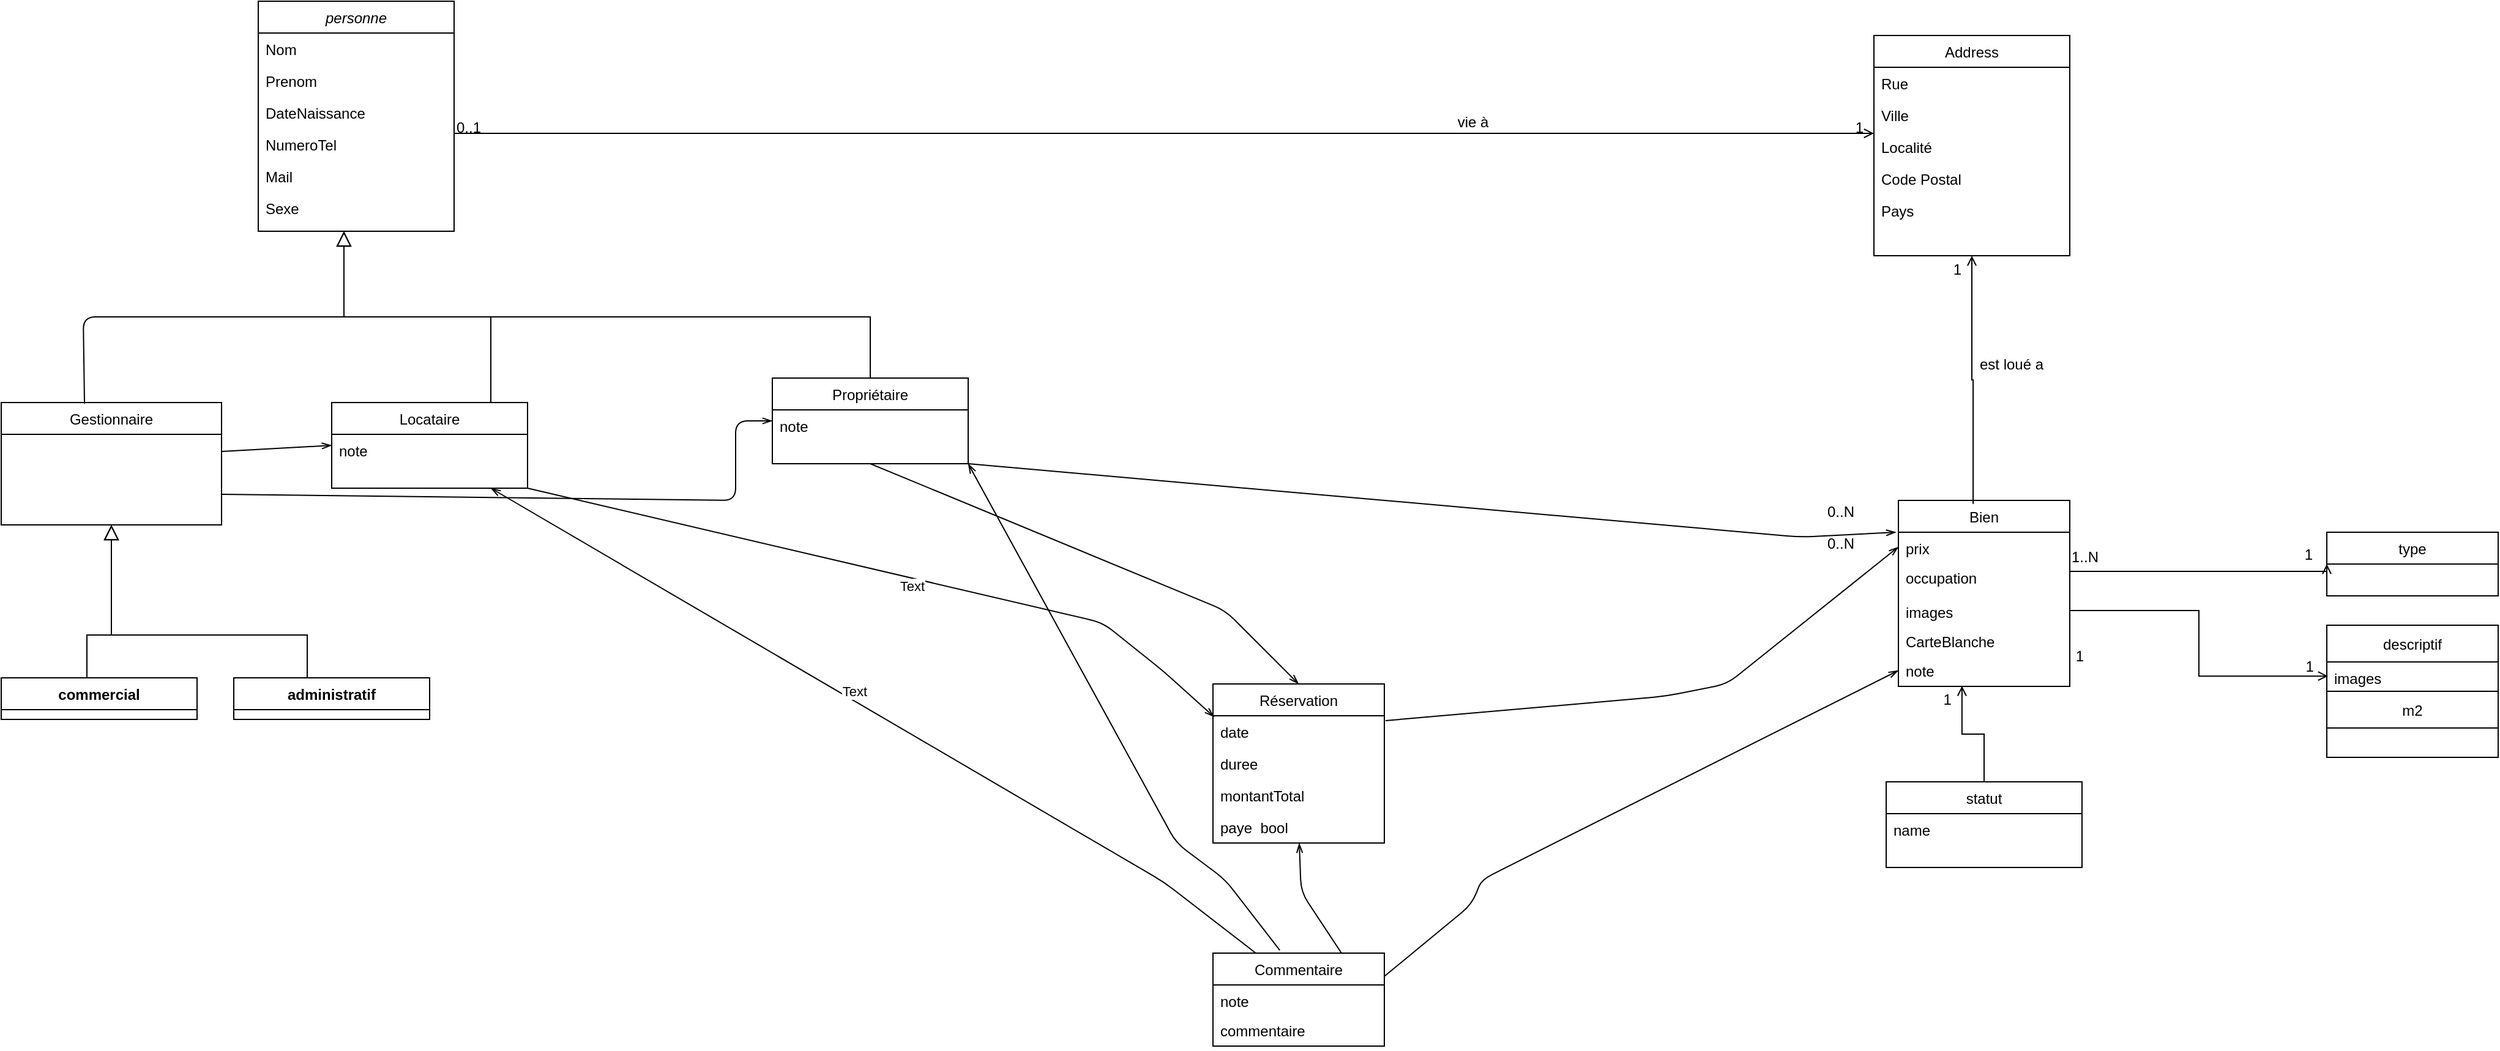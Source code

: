 <mxfile version="13.6.3" type="device"><diagram id="C5RBs43oDa-KdzZeNtuy" name="Page-1"><mxGraphModel dx="1896" dy="1059" grid="1" gridSize="10" guides="1" tooltips="1" connect="1" arrows="1" fold="1" page="1" pageScale="1" pageWidth="3300" pageHeight="4681" math="0" shadow="0"><root><mxCell id="WIyWlLk6GJQsqaUBKTNV-0"/><mxCell id="WIyWlLk6GJQsqaUBKTNV-1" parent="WIyWlLk6GJQsqaUBKTNV-0"/><mxCell id="zkfFHV4jXpPFQw0GAbJ--12" value="" style="endArrow=block;endSize=10;endFill=0;shadow=0;strokeWidth=1;rounded=0;edgeStyle=elbowEdgeStyle;elbow=vertical;" parent="WIyWlLk6GJQsqaUBKTNV-1" source="zkfFHV4jXpPFQw0GAbJ--6" edge="1"><mxGeometry width="160" relative="1" as="geometry"><mxPoint x="200" y="203" as="sourcePoint"/><mxPoint x="290" y="220" as="targetPoint"/><Array as="points"><mxPoint x="410" y="290"/></Array></mxGeometry></mxCell><mxCell id="zkfFHV4jXpPFQw0GAbJ--16" value="" style="endArrow=block;endSize=10;endFill=0;shadow=0;strokeWidth=1;rounded=0;edgeStyle=elbowEdgeStyle;elbow=vertical;" parent="WIyWlLk6GJQsqaUBKTNV-1" source="zkfFHV4jXpPFQw0GAbJ--13" target="zkfFHV4jXpPFQw0GAbJ--0" edge="1"><mxGeometry width="160" relative="1" as="geometry"><mxPoint x="210" y="373" as="sourcePoint"/><mxPoint x="310" y="271" as="targetPoint"/><Array as="points"><mxPoint x="290" y="290"/></Array></mxGeometry></mxCell><mxCell id="zkfFHV4jXpPFQw0GAbJ--26" value="" style="endArrow=open;shadow=0;strokeWidth=1;rounded=0;endFill=1;edgeStyle=elbowEdgeStyle;elbow=vertical;" parent="WIyWlLk6GJQsqaUBKTNV-1" source="zkfFHV4jXpPFQw0GAbJ--0" target="zkfFHV4jXpPFQw0GAbJ--17" edge="1"><mxGeometry x="0.5" y="41" relative="1" as="geometry"><mxPoint x="380" y="192" as="sourcePoint"/><mxPoint x="540" y="192" as="targetPoint"/><mxPoint x="-40" y="32" as="offset"/></mxGeometry></mxCell><mxCell id="zkfFHV4jXpPFQw0GAbJ--27" value="0..1" style="resizable=0;align=left;verticalAlign=bottom;labelBackgroundColor=none;fontSize=12;" parent="zkfFHV4jXpPFQw0GAbJ--26" connectable="0" vertex="1"><mxGeometry x="-1" relative="1" as="geometry"><mxPoint y="4" as="offset"/></mxGeometry></mxCell><mxCell id="zkfFHV4jXpPFQw0GAbJ--28" value="1" style="resizable=0;align=right;verticalAlign=bottom;labelBackgroundColor=none;fontSize=12;" parent="zkfFHV4jXpPFQw0GAbJ--26" connectable="0" vertex="1"><mxGeometry x="1" relative="1" as="geometry"><mxPoint x="-7" y="4" as="offset"/></mxGeometry></mxCell><mxCell id="zkfFHV4jXpPFQw0GAbJ--29" value="vie à" style="text;html=1;resizable=0;points=[];;align=center;verticalAlign=middle;labelBackgroundColor=none;rounded=0;shadow=0;strokeWidth=1;fontSize=12;" parent="zkfFHV4jXpPFQw0GAbJ--26" vertex="1" connectable="0"><mxGeometry x="0.5" y="49" relative="1" as="geometry"><mxPoint x="-38" y="40" as="offset"/></mxGeometry></mxCell><mxCell id="7FOx1uv7UPbAbZR9y2NS-2" value="Gestionnaire" style="swimlane;fontStyle=0;align=center;verticalAlign=top;childLayout=stackLayout;horizontal=1;startSize=26;horizontalStack=0;resizeParent=1;resizeLast=0;collapsible=1;marginBottom=0;rounded=0;shadow=0;strokeWidth=1;" parent="WIyWlLk6GJQsqaUBKTNV-1" vertex="1"><mxGeometry x="10" y="360" width="180" height="100" as="geometry"><mxRectangle x="130" y="380" width="160" height="26" as="alternateBounds"/></mxGeometry></mxCell><mxCell id="7FOx1uv7UPbAbZR9y2NS-3" value="" style="endArrow=none;html=1;exitX=0.378;exitY=0.009;exitDx=0;exitDy=0;exitPerimeter=0;" parent="WIyWlLk6GJQsqaUBKTNV-1" source="7FOx1uv7UPbAbZR9y2NS-2" edge="1"><mxGeometry width="50" height="50" relative="1" as="geometry"><mxPoint x="77" y="353" as="sourcePoint"/><mxPoint x="290" y="290" as="targetPoint"/><Array as="points"><mxPoint x="77" y="290"/></Array></mxGeometry></mxCell><mxCell id="7FOx1uv7UPbAbZR9y2NS-11" value="" style="endArrow=open;shadow=0;strokeWidth=1;rounded=0;endFill=1;edgeStyle=elbowEdgeStyle;elbow=vertical;entryX=0.5;entryY=1;entryDx=0;entryDy=0;exitX=0.436;exitY=0.019;exitDx=0;exitDy=0;exitPerimeter=0;" parent="WIyWlLk6GJQsqaUBKTNV-1" source="7FOx1uv7UPbAbZR9y2NS-6" target="zkfFHV4jXpPFQw0GAbJ--17" edge="1"><mxGeometry x="0.5" y="41" relative="1" as="geometry"><mxPoint x="680" y="530" as="sourcePoint"/><mxPoint x="668.96" y="289.012" as="targetPoint"/><mxPoint x="-40" y="32" as="offset"/><Array as="points"/></mxGeometry></mxCell><mxCell id="7FOx1uv7UPbAbZR9y2NS-13" value="1" style="resizable=0;align=right;verticalAlign=bottom;labelBackgroundColor=none;fontSize=12;" parent="7FOx1uv7UPbAbZR9y2NS-11" connectable="0" vertex="1"><mxGeometry x="1" relative="1" as="geometry"><mxPoint x="-7" y="19.96" as="offset"/></mxGeometry></mxCell><mxCell id="7FOx1uv7UPbAbZR9y2NS-15" value="est loué a" style="text;html=1;resizable=0;points=[];;align=center;verticalAlign=middle;labelBackgroundColor=none;rounded=0;shadow=0;strokeWidth=1;fontSize=12;" parent="WIyWlLk6GJQsqaUBKTNV-1" vertex="1" connectable="0"><mxGeometry x="1660" y="330" as="geometry"><mxPoint x="-8" y="-1" as="offset"/></mxGeometry></mxCell><mxCell id="zkfFHV4jXpPFQw0GAbJ--0" value="personne" style="swimlane;fontStyle=2;align=center;verticalAlign=top;childLayout=stackLayout;horizontal=1;startSize=26;horizontalStack=0;resizeParent=1;resizeLast=0;collapsible=1;marginBottom=0;rounded=0;shadow=0;strokeWidth=1;" parent="WIyWlLk6GJQsqaUBKTNV-1" vertex="1"><mxGeometry x="220" y="32" width="160" height="188" as="geometry"><mxRectangle x="230" y="140" width="160" height="26" as="alternateBounds"/></mxGeometry></mxCell><mxCell id="zkfFHV4jXpPFQw0GAbJ--1" value="Nom" style="text;align=left;verticalAlign=top;spacingLeft=4;spacingRight=4;overflow=hidden;rotatable=0;points=[[0,0.5],[1,0.5]];portConstraint=eastwest;" parent="zkfFHV4jXpPFQw0GAbJ--0" vertex="1"><mxGeometry y="26" width="160" height="26" as="geometry"/></mxCell><mxCell id="7FOx1uv7UPbAbZR9y2NS-31" value="Prenom" style="text;align=left;verticalAlign=top;spacingLeft=4;spacingRight=4;overflow=hidden;rotatable=0;points=[[0,0.5],[1,0.5]];portConstraint=eastwest;" parent="zkfFHV4jXpPFQw0GAbJ--0" vertex="1"><mxGeometry y="52" width="160" height="26" as="geometry"/></mxCell><mxCell id="7FOx1uv7UPbAbZR9y2NS-32" value="DateNaissance" style="text;align=left;verticalAlign=top;spacingLeft=4;spacingRight=4;overflow=hidden;rotatable=0;points=[[0,0.5],[1,0.5]];portConstraint=eastwest;" parent="zkfFHV4jXpPFQw0GAbJ--0" vertex="1"><mxGeometry y="78" width="160" height="26" as="geometry"/></mxCell><mxCell id="zkfFHV4jXpPFQw0GAbJ--2" value="NumeroTel" style="text;align=left;verticalAlign=top;spacingLeft=4;spacingRight=4;overflow=hidden;rotatable=0;points=[[0,0.5],[1,0.5]];portConstraint=eastwest;rounded=0;shadow=0;html=0;" parent="zkfFHV4jXpPFQw0GAbJ--0" vertex="1"><mxGeometry y="104" width="160" height="26" as="geometry"/></mxCell><mxCell id="zkfFHV4jXpPFQw0GAbJ--3" value="Mail" style="text;align=left;verticalAlign=top;spacingLeft=4;spacingRight=4;overflow=hidden;rotatable=0;points=[[0,0.5],[1,0.5]];portConstraint=eastwest;rounded=0;shadow=0;html=0;" parent="zkfFHV4jXpPFQw0GAbJ--0" vertex="1"><mxGeometry y="130" width="160" height="26" as="geometry"/></mxCell><mxCell id="7FOx1uv7UPbAbZR9y2NS-30" value="Sexe" style="text;align=left;verticalAlign=top;spacingLeft=4;spacingRight=4;overflow=hidden;rotatable=0;points=[[0,0.5],[1,0.5]];portConstraint=eastwest;rounded=0;shadow=0;html=0;" parent="zkfFHV4jXpPFQw0GAbJ--0" vertex="1"><mxGeometry y="156" width="160" height="26" as="geometry"/></mxCell><mxCell id="7FOx1uv7UPbAbZR9y2NS-51" value="" style="endArrow=block;endSize=10;endFill=0;shadow=0;strokeWidth=1;rounded=0;edgeStyle=elbowEdgeStyle;elbow=vertical;exitX=0.375;exitY=0.058;exitDx=0;exitDy=0;exitPerimeter=0;entryX=0.5;entryY=1;entryDx=0;entryDy=0;" parent="WIyWlLk6GJQsqaUBKTNV-1" source="7FOx1uv7UPbAbZR9y2NS-47" edge="1" target="7FOx1uv7UPbAbZR9y2NS-2"><mxGeometry width="160" relative="1" as="geometry"><mxPoint x="270" y="570" as="sourcePoint"/><mxPoint x="80" y="480" as="targetPoint"/><Array as="points"><mxPoint x="140" y="550"/><mxPoint x="130" y="570"/><mxPoint x="80" y="490"/><mxPoint x="80" y="540"/><mxPoint x="90" y="540"/><mxPoint x="170" y="540"/></Array></mxGeometry></mxCell><mxCell id="7FOx1uv7UPbAbZR9y2NS-52" value="" style="endArrow=block;endSize=10;endFill=0;shadow=0;strokeWidth=1;rounded=0;edgeStyle=elbowEdgeStyle;elbow=vertical;entryX=0.5;entryY=1;entryDx=0;entryDy=0;" parent="WIyWlLk6GJQsqaUBKTNV-1" edge="1" target="7FOx1uv7UPbAbZR9y2NS-2"><mxGeometry width="160" relative="1" as="geometry"><mxPoint x="80" y="600" as="sourcePoint"/><mxPoint x="80" y="450" as="targetPoint"/><Array as="points"><mxPoint x="100" y="550"/><mxPoint x="100" y="480"/><mxPoint x="110" y="490"/><mxPoint x="110" y="500"/><mxPoint x="110" y="530"/><mxPoint x="180" y="570"/></Array></mxGeometry></mxCell><mxCell id="7FOx1uv7UPbAbZR9y2NS-43" value="commercial" style="swimlane;fontStyle=1;align=center;verticalAlign=top;childLayout=stackLayout;horizontal=1;startSize=26;horizontalStack=0;resizeParent=1;resizeParentMax=0;resizeLast=0;collapsible=1;marginBottom=0;" parent="WIyWlLk6GJQsqaUBKTNV-1" vertex="1"><mxGeometry x="10" y="585" width="160" height="34" as="geometry"/></mxCell><mxCell id="7FOx1uv7UPbAbZR9y2NS-47" value="administratif" style="swimlane;fontStyle=1;align=center;verticalAlign=top;childLayout=stackLayout;horizontal=1;startSize=26;horizontalStack=0;resizeParent=1;resizeParentMax=0;resizeLast=0;collapsible=1;marginBottom=0;" parent="WIyWlLk6GJQsqaUBKTNV-1" vertex="1"><mxGeometry x="200" y="585" width="160" height="34" as="geometry"/></mxCell><mxCell id="7FOx1uv7UPbAbZR9y2NS-65" value="" style="endArrow=openThin;html=1;endFill=0;entryX=0;entryY=0.5;entryDx=0;entryDy=0;" parent="WIyWlLk6GJQsqaUBKTNV-1" edge="1" target="zkfFHV4jXpPFQw0GAbJ--6"><mxGeometry width="50" height="50" relative="1" as="geometry"><mxPoint x="190" y="400" as="sourcePoint"/><mxPoint x="280" y="400" as="targetPoint"/></mxGeometry></mxCell><mxCell id="7FOx1uv7UPbAbZR9y2NS-66" value="" style="endArrow=openThin;html=1;exitX=1;exitY=0.75;exitDx=0;exitDy=0;endFill=0;entryX=0;entryY=0.5;entryDx=0;entryDy=0;" parent="WIyWlLk6GJQsqaUBKTNV-1" source="7FOx1uv7UPbAbZR9y2NS-2" edge="1" target="zkfFHV4jXpPFQw0GAbJ--13"><mxGeometry width="50" height="50" relative="1" as="geometry"><mxPoint x="390" y="510" as="sourcePoint"/><mxPoint x="780" y="400" as="targetPoint"/><Array as="points"><mxPoint x="610" y="440"/><mxPoint x="610" y="375"/></Array></mxGeometry></mxCell><mxCell id="zkfFHV4jXpPFQw0GAbJ--17" value="Address" style="swimlane;fontStyle=0;align=center;verticalAlign=top;childLayout=stackLayout;horizontal=1;startSize=26;horizontalStack=0;resizeParent=1;resizeLast=0;collapsible=1;marginBottom=0;rounded=0;shadow=0;strokeWidth=1;" parent="WIyWlLk6GJQsqaUBKTNV-1" vertex="1"><mxGeometry x="1540" y="60" width="160" height="180" as="geometry"><mxRectangle x="550" y="140" width="160" height="26" as="alternateBounds"/></mxGeometry></mxCell><mxCell id="zkfFHV4jXpPFQw0GAbJ--18" value="Rue" style="text;align=left;verticalAlign=top;spacingLeft=4;spacingRight=4;overflow=hidden;rotatable=0;points=[[0,0.5],[1,0.5]];portConstraint=eastwest;" parent="zkfFHV4jXpPFQw0GAbJ--17" vertex="1"><mxGeometry y="26" width="160" height="26" as="geometry"/></mxCell><mxCell id="zkfFHV4jXpPFQw0GAbJ--19" value="Ville" style="text;align=left;verticalAlign=top;spacingLeft=4;spacingRight=4;overflow=hidden;rotatable=0;points=[[0,0.5],[1,0.5]];portConstraint=eastwest;rounded=0;shadow=0;html=0;" parent="zkfFHV4jXpPFQw0GAbJ--17" vertex="1"><mxGeometry y="52" width="160" height="26" as="geometry"/></mxCell><mxCell id="zkfFHV4jXpPFQw0GAbJ--20" value="Localité" style="text;align=left;verticalAlign=top;spacingLeft=4;spacingRight=4;overflow=hidden;rotatable=0;points=[[0,0.5],[1,0.5]];portConstraint=eastwest;rounded=0;shadow=0;html=0;" parent="zkfFHV4jXpPFQw0GAbJ--17" vertex="1"><mxGeometry y="78" width="160" height="26" as="geometry"/></mxCell><mxCell id="zkfFHV4jXpPFQw0GAbJ--21" value="Code Postal" style="text;align=left;verticalAlign=top;spacingLeft=4;spacingRight=4;overflow=hidden;rotatable=0;points=[[0,0.5],[1,0.5]];portConstraint=eastwest;rounded=0;shadow=0;html=0;" parent="zkfFHV4jXpPFQw0GAbJ--17" vertex="1"><mxGeometry y="104" width="160" height="26" as="geometry"/></mxCell><mxCell id="zkfFHV4jXpPFQw0GAbJ--22" value="Pays" style="text;align=left;verticalAlign=top;spacingLeft=4;spacingRight=4;overflow=hidden;rotatable=0;points=[[0,0.5],[1,0.5]];portConstraint=eastwest;rounded=0;shadow=0;html=0;" parent="zkfFHV4jXpPFQw0GAbJ--17" vertex="1"><mxGeometry y="130" width="160" height="26" as="geometry"/></mxCell><mxCell id="DcL0qlJgZFIo9JN-k8_--50" value="" style="endArrow=openThin;html=1;exitX=1;exitY=1;exitDx=0;exitDy=0;endFill=0;entryX=-0.014;entryY=0;entryDx=0;entryDy=0;entryPerimeter=0;" edge="1" parent="WIyWlLk6GJQsqaUBKTNV-1" source="zkfFHV4jXpPFQw0GAbJ--13"><mxGeometry width="50" height="50" relative="1" as="geometry"><mxPoint x="940" y="508.5" as="sourcePoint"/><mxPoint x="1558.04" y="466" as="targetPoint"/><Array as="points"><mxPoint x="1480" y="470"/></Array></mxGeometry></mxCell><mxCell id="DcL0qlJgZFIo9JN-k8_--51" value="" style="endArrow=openThin;html=1;exitX=1;exitY=1;exitDx=0;exitDy=0;endFill=0;entryX=0.007;entryY=0.038;entryDx=0;entryDy=0;entryPerimeter=0;" edge="1" parent="WIyWlLk6GJQsqaUBKTNV-1" source="zkfFHV4jXpPFQw0GAbJ--6" target="DcL0qlJgZFIo9JN-k8_--53"><mxGeometry width="50" height="50" relative="1" as="geometry"><mxPoint x="640" y="618.5" as="sourcePoint"/><mxPoint x="1230" y="570" as="targetPoint"/><Array as="points"><mxPoint x="910" y="540"/><mxPoint x="960" y="580"/></Array></mxGeometry></mxCell><mxCell id="DcL0qlJgZFIo9JN-k8_--86" value="Text" style="edgeLabel;html=1;align=center;verticalAlign=middle;resizable=0;points=[];" vertex="1" connectable="0" parent="DcL0qlJgZFIo9JN-k8_--51"><mxGeometry x="0.073" y="-6" relative="1" as="geometry"><mxPoint x="1" as="offset"/></mxGeometry></mxCell><mxCell id="DcL0qlJgZFIo9JN-k8_--56" value="" style="endArrow=openThin;html=1;exitX=1.007;exitY=0.154;exitDx=0;exitDy=0;endFill=0;entryX=0;entryY=0.5;entryDx=0;entryDy=0;exitPerimeter=0;" edge="1" parent="WIyWlLk6GJQsqaUBKTNV-1" source="DcL0qlJgZFIo9JN-k8_--53" target="DcL0qlJgZFIo9JN-k8_--1"><mxGeometry width="50" height="50" relative="1" as="geometry"><mxPoint x="1200" y="518.5" as="sourcePoint"/><mxPoint x="1630.98" y="685.488" as="targetPoint"/><Array as="points"><mxPoint x="1370" y="600"/><mxPoint x="1420" y="590"/></Array></mxGeometry></mxCell><mxCell id="DcL0qlJgZFIo9JN-k8_--58" value="" style="endArrow=openThin;html=1;exitX=0.5;exitY=1;exitDx=0;exitDy=0;endFill=0;entryX=0.5;entryY=0;entryDx=0;entryDy=0;" edge="1" parent="WIyWlLk6GJQsqaUBKTNV-1" source="zkfFHV4jXpPFQw0GAbJ--13" target="DcL0qlJgZFIo9JN-k8_--52"><mxGeometry width="50" height="50" relative="1" as="geometry"><mxPoint x="610" y="440" as="sourcePoint"/><mxPoint x="1040.98" y="606.988" as="targetPoint"/><Array as="points"><mxPoint x="1010" y="530"/></Array></mxGeometry></mxCell><mxCell id="zkfFHV4jXpPFQw0GAbJ--6" value="Locataire" style="swimlane;fontStyle=0;align=center;verticalAlign=top;childLayout=stackLayout;horizontal=1;startSize=26;horizontalStack=0;resizeParent=1;resizeLast=0;collapsible=1;marginBottom=0;rounded=0;shadow=0;strokeWidth=1;" parent="WIyWlLk6GJQsqaUBKTNV-1" vertex="1"><mxGeometry x="280" y="360" width="160" height="70" as="geometry"><mxRectangle x="130" y="380" width="160" height="26" as="alternateBounds"/></mxGeometry></mxCell><mxCell id="DcL0qlJgZFIo9JN-k8_--74" value="note" style="text;strokeColor=none;fillColor=none;align=left;verticalAlign=top;spacingLeft=4;spacingRight=4;overflow=hidden;rotatable=0;points=[[0,0.5],[1,0.5]];portConstraint=eastwest;" vertex="1" parent="zkfFHV4jXpPFQw0GAbJ--6"><mxGeometry y="26" width="160" height="26" as="geometry"/></mxCell><mxCell id="zkfFHV4jXpPFQw0GAbJ--13" value="Propriétaire" style="swimlane;fontStyle=0;align=center;verticalAlign=top;childLayout=stackLayout;horizontal=1;startSize=26;horizontalStack=0;resizeParent=1;resizeLast=0;collapsible=1;marginBottom=0;rounded=0;shadow=0;strokeWidth=1;" parent="WIyWlLk6GJQsqaUBKTNV-1" vertex="1"><mxGeometry x="640" y="340" width="160" height="70" as="geometry"><mxRectangle x="340" y="380" width="170" height="26" as="alternateBounds"/></mxGeometry></mxCell><mxCell id="DcL0qlJgZFIo9JN-k8_--75" value="note" style="text;strokeColor=none;fillColor=none;align=left;verticalAlign=top;spacingLeft=4;spacingRight=4;overflow=hidden;rotatable=0;points=[[0,0.5],[1,0.5]];portConstraint=eastwest;" vertex="1" parent="zkfFHV4jXpPFQw0GAbJ--13"><mxGeometry y="26" width="160" height="26" as="geometry"/></mxCell><mxCell id="7FOx1uv7UPbAbZR9y2NS-6" value="Bien" style="swimlane;fontStyle=0;childLayout=stackLayout;horizontal=1;startSize=26;fillColor=none;horizontalStack=0;resizeParent=1;resizeParentMax=0;resizeLast=0;collapsible=1;marginBottom=0;" parent="WIyWlLk6GJQsqaUBKTNV-1" vertex="1"><mxGeometry x="1560" y="440" width="140" height="152" as="geometry"/></mxCell><mxCell id="DcL0qlJgZFIo9JN-k8_--1" value="prix" style="text;align=left;verticalAlign=top;spacingLeft=4;spacingRight=4;overflow=hidden;rotatable=0;points=[[0,0.5],[1,0.5]];portConstraint=eastwest;" vertex="1" parent="7FOx1uv7UPbAbZR9y2NS-6"><mxGeometry y="26" width="140" height="24" as="geometry"/></mxCell><mxCell id="DcL0qlJgZFIo9JN-k8_--3" value="occupation" style="text;align=left;verticalAlign=top;spacingLeft=4;spacingRight=4;overflow=hidden;rotatable=0;points=[[0,0.5],[1,0.5]];portConstraint=eastwest;" vertex="1" parent="7FOx1uv7UPbAbZR9y2NS-6"><mxGeometry y="50" width="140" height="28" as="geometry"/></mxCell><mxCell id="DcL0qlJgZFIo9JN-k8_--65" value="images" style="text;align=left;verticalAlign=top;spacingLeft=4;spacingRight=4;overflow=hidden;rotatable=0;points=[[0,0.5],[1,0.5]];portConstraint=eastwest;" vertex="1" parent="7FOx1uv7UPbAbZR9y2NS-6"><mxGeometry y="78" width="140" height="24" as="geometry"/></mxCell><mxCell id="DcL0qlJgZFIo9JN-k8_--91" value="CarteBlanche" style="text;align=left;verticalAlign=top;spacingLeft=4;spacingRight=4;overflow=hidden;rotatable=0;points=[[0,0.5],[1,0.5]];portConstraint=eastwest;" vertex="1" parent="7FOx1uv7UPbAbZR9y2NS-6"><mxGeometry y="102" width="140" height="24" as="geometry"/></mxCell><mxCell id="DcL0qlJgZFIo9JN-k8_--76" value="note" style="text;strokeColor=none;fillColor=none;align=left;verticalAlign=top;spacingLeft=4;spacingRight=4;overflow=hidden;rotatable=0;points=[[0,0.5],[1,0.5]];portConstraint=eastwest;" vertex="1" parent="7FOx1uv7UPbAbZR9y2NS-6"><mxGeometry y="126" width="140" height="26" as="geometry"/></mxCell><mxCell id="DcL0qlJgZFIo9JN-k8_--52" value="Réservation" style="swimlane;fontStyle=0;childLayout=stackLayout;horizontal=1;startSize=26;fillColor=none;horizontalStack=0;resizeParent=1;resizeParentMax=0;resizeLast=0;collapsible=1;marginBottom=0;" vertex="1" parent="WIyWlLk6GJQsqaUBKTNV-1"><mxGeometry x="1000" y="590" width="140" height="130" as="geometry"/></mxCell><mxCell id="DcL0qlJgZFIo9JN-k8_--53" value="date" style="text;strokeColor=none;fillColor=none;align=left;verticalAlign=top;spacingLeft=4;spacingRight=4;overflow=hidden;rotatable=0;points=[[0,0.5],[1,0.5]];portConstraint=eastwest;" vertex="1" parent="DcL0qlJgZFIo9JN-k8_--52"><mxGeometry y="26" width="140" height="26" as="geometry"/></mxCell><mxCell id="DcL0qlJgZFIo9JN-k8_--60" value="duree" style="text;strokeColor=none;fillColor=none;align=left;verticalAlign=top;spacingLeft=4;spacingRight=4;overflow=hidden;rotatable=0;points=[[0,0.5],[1,0.5]];portConstraint=eastwest;" vertex="1" parent="DcL0qlJgZFIo9JN-k8_--52"><mxGeometry y="52" width="140" height="26" as="geometry"/></mxCell><mxCell id="DcL0qlJgZFIo9JN-k8_--89" value="montantTotal" style="text;strokeColor=none;fillColor=none;align=left;verticalAlign=top;spacingLeft=4;spacingRight=4;overflow=hidden;rotatable=0;points=[[0,0.5],[1,0.5]];portConstraint=eastwest;" vertex="1" parent="DcL0qlJgZFIo9JN-k8_--52"><mxGeometry y="78" width="140" height="26" as="geometry"/></mxCell><mxCell id="DcL0qlJgZFIo9JN-k8_--90" value="paye  bool" style="text;strokeColor=none;fillColor=none;align=left;verticalAlign=top;spacingLeft=4;spacingRight=4;overflow=hidden;rotatable=0;points=[[0,0.5],[1,0.5]];portConstraint=eastwest;" vertex="1" parent="DcL0qlJgZFIo9JN-k8_--52"><mxGeometry y="104" width="140" height="26" as="geometry"/></mxCell><mxCell id="DcL0qlJgZFIo9JN-k8_--61" value="" style="endArrow=open;shadow=0;strokeWidth=1;rounded=0;endFill=1;edgeStyle=elbowEdgeStyle;elbow=vertical;exitX=1;exitY=0.5;exitDx=0;exitDy=0;entryX=0;entryY=0.5;entryDx=0;entryDy=0;" edge="1" parent="WIyWlLk6GJQsqaUBKTNV-1" source="DcL0qlJgZFIo9JN-k8_--3" target="DcL0qlJgZFIo9JN-k8_--46"><mxGeometry x="0.5" y="41" relative="1" as="geometry"><mxPoint x="1831.04" y="422.47" as="sourcePoint"/><mxPoint x="1850" y="490" as="targetPoint"/><mxPoint x="-40" y="32" as="offset"/><Array as="points"/></mxGeometry></mxCell><mxCell id="DcL0qlJgZFIo9JN-k8_--62" value="0..N" style="resizable=0;align=left;verticalAlign=bottom;labelBackgroundColor=none;fontSize=12;" connectable="0" vertex="1" parent="DcL0qlJgZFIo9JN-k8_--61"><mxGeometry x="-1" relative="1" as="geometry"><mxPoint x="-200" y="-46" as="offset"/></mxGeometry></mxCell><mxCell id="DcL0qlJgZFIo9JN-k8_--63" value="1" style="resizable=0;align=right;verticalAlign=bottom;labelBackgroundColor=none;fontSize=12;" connectable="0" vertex="1" parent="DcL0qlJgZFIo9JN-k8_--61"><mxGeometry x="1" relative="1" as="geometry"><mxPoint x="-10" y="1" as="offset"/></mxGeometry></mxCell><mxCell id="DcL0qlJgZFIo9JN-k8_--64" value="1..N" style="resizable=0;align=right;verticalAlign=bottom;labelBackgroundColor=none;fontSize=12;" connectable="0" vertex="1" parent="WIyWlLk6GJQsqaUBKTNV-1"><mxGeometry x="1820" y="505" as="geometry"><mxPoint x="-95" y="-10" as="offset"/></mxGeometry></mxCell><mxCell id="DcL0qlJgZFIo9JN-k8_--67" value="" style="endArrow=open;shadow=0;strokeWidth=1;rounded=0;endFill=1;edgeStyle=elbowEdgeStyle;elbow=vertical;exitX=1;exitY=0.5;exitDx=0;exitDy=0;entryX=0.007;entryY=0.385;entryDx=0;entryDy=0;entryPerimeter=0;" edge="1" parent="WIyWlLk6GJQsqaUBKTNV-1" source="DcL0qlJgZFIo9JN-k8_--65" target="DcL0qlJgZFIo9JN-k8_--66"><mxGeometry x="0.5" y="41" relative="1" as="geometry"><mxPoint x="1700" y="580" as="sourcePoint"/><mxPoint x="1890" y="570" as="targetPoint"/><mxPoint x="-40" y="32" as="offset"/><Array as="points"/></mxGeometry></mxCell><mxCell id="DcL0qlJgZFIo9JN-k8_--68" value="0..N" style="resizable=0;align=left;verticalAlign=bottom;labelBackgroundColor=none;fontSize=12;" connectable="0" vertex="1" parent="DcL0qlJgZFIo9JN-k8_--67"><mxGeometry x="-1" relative="1" as="geometry"><mxPoint x="-200" y="-46" as="offset"/></mxGeometry></mxCell><mxCell id="DcL0qlJgZFIo9JN-k8_--69" value="1" style="resizable=0;align=right;verticalAlign=bottom;labelBackgroundColor=none;fontSize=12;" connectable="0" vertex="1" parent="DcL0qlJgZFIo9JN-k8_--67"><mxGeometry x="1" relative="1" as="geometry"><mxPoint x="-10" y="1" as="offset"/></mxGeometry></mxCell><mxCell id="DcL0qlJgZFIo9JN-k8_--70" value="1" style="resizable=0;align=right;verticalAlign=bottom;labelBackgroundColor=none;fontSize=12;" connectable="0" vertex="1" parent="WIyWlLk6GJQsqaUBKTNV-1"><mxGeometry x="1800" y="602" as="geometry"><mxPoint x="-87" y="-26" as="offset"/></mxGeometry></mxCell><mxCell id="DcL0qlJgZFIo9JN-k8_--66" value="descriptif" style="swimlane;fontStyle=0;childLayout=stackLayout;horizontal=1;startSize=30;fillColor=none;horizontalStack=0;resizeParent=1;resizeParentMax=0;resizeLast=0;collapsible=1;marginBottom=0;" vertex="1" parent="WIyWlLk6GJQsqaUBKTNV-1"><mxGeometry x="1910" y="542" width="140" height="108" as="geometry"/></mxCell><mxCell id="DcL0qlJgZFIo9JN-k8_--71" value="images" style="text;align=left;verticalAlign=top;spacingLeft=4;spacingRight=4;overflow=hidden;rotatable=0;points=[[0,0.5],[1,0.5]];portConstraint=eastwest;" vertex="1" parent="DcL0qlJgZFIo9JN-k8_--66"><mxGeometry y="30" width="140" height="24" as="geometry"/></mxCell><mxCell id="DcL0qlJgZFIo9JN-k8_--72" value="m2" style="swimlane;fontStyle=0;childLayout=stackLayout;horizontal=1;startSize=30;fillColor=none;horizontalStack=0;resizeParent=1;resizeParentMax=0;resizeLast=0;collapsible=1;marginBottom=0;" vertex="1" parent="DcL0qlJgZFIo9JN-k8_--66"><mxGeometry y="54" width="140" height="54" as="geometry"/></mxCell><mxCell id="DcL0qlJgZFIo9JN-k8_--46" value="type" style="swimlane;fontStyle=0;childLayout=stackLayout;horizontal=1;startSize=26;fillColor=none;horizontalStack=0;resizeParent=1;resizeParentMax=0;resizeLast=0;collapsible=1;marginBottom=0;" vertex="1" parent="WIyWlLk6GJQsqaUBKTNV-1"><mxGeometry x="1910" y="466" width="140" height="52" as="geometry"/></mxCell><mxCell id="DcL0qlJgZFIo9JN-k8_--77" value="statut" style="swimlane;fontStyle=0;align=center;verticalAlign=top;childLayout=stackLayout;horizontal=1;startSize=26;horizontalStack=0;resizeParent=1;resizeLast=0;collapsible=1;marginBottom=0;rounded=0;shadow=0;strokeWidth=1;" vertex="1" parent="WIyWlLk6GJQsqaUBKTNV-1"><mxGeometry x="1550" y="670" width="160" height="70" as="geometry"><mxRectangle x="130" y="380" width="160" height="26" as="alternateBounds"/></mxGeometry></mxCell><mxCell id="DcL0qlJgZFIo9JN-k8_--78" value="name" style="text;strokeColor=none;fillColor=none;align=left;verticalAlign=top;spacingLeft=4;spacingRight=4;overflow=hidden;rotatable=0;points=[[0,0.5],[1,0.5]];portConstraint=eastwest;" vertex="1" parent="DcL0qlJgZFIo9JN-k8_--77"><mxGeometry y="26" width="160" height="26" as="geometry"/></mxCell><mxCell id="DcL0qlJgZFIo9JN-k8_--79" value="" style="endArrow=open;shadow=0;strokeWidth=1;rounded=0;endFill=1;edgeStyle=elbowEdgeStyle;elbow=vertical;entryX=0.371;entryY=0.987;entryDx=0;entryDy=0;exitX=0.5;exitY=0;exitDx=0;exitDy=0;entryPerimeter=0;" edge="1" parent="WIyWlLk6GJQsqaUBKTNV-1" source="DcL0qlJgZFIo9JN-k8_--77" target="DcL0qlJgZFIo9JN-k8_--76"><mxGeometry x="0.5" y="41" relative="1" as="geometry"><mxPoint x="1471.04" y="896.432" as="sourcePoint"/><mxPoint x="1470" y="694" as="targetPoint"/><mxPoint x="-40" y="32" as="offset"/><Array as="points"/></mxGeometry></mxCell><mxCell id="DcL0qlJgZFIo9JN-k8_--80" value="1" style="resizable=0;align=right;verticalAlign=bottom;labelBackgroundColor=none;fontSize=12;" connectable="0" vertex="1" parent="DcL0qlJgZFIo9JN-k8_--79"><mxGeometry x="1" relative="1" as="geometry"><mxPoint x="-7" y="19.96" as="offset"/></mxGeometry></mxCell><mxCell id="DcL0qlJgZFIo9JN-k8_--87" value="" style="endArrow=openThin;html=1;exitX=0.25;exitY=0;exitDx=0;exitDy=0;endFill=0;" edge="1" parent="WIyWlLk6GJQsqaUBKTNV-1" source="DcL0qlJgZFIo9JN-k8_--82"><mxGeometry width="50" height="50" relative="1" as="geometry"><mxPoint x="440" y="602" as="sourcePoint"/><mxPoint x="410" y="430" as="targetPoint"/><Array as="points"><mxPoint x="960" y="752"/></Array></mxGeometry></mxCell><mxCell id="DcL0qlJgZFIo9JN-k8_--88" value="Text" style="edgeLabel;html=1;align=center;verticalAlign=middle;resizable=0;points=[];" vertex="1" connectable="0" parent="DcL0qlJgZFIo9JN-k8_--87"><mxGeometry x="0.073" y="-6" relative="1" as="geometry"><mxPoint x="1" as="offset"/></mxGeometry></mxCell><mxCell id="DcL0qlJgZFIo9JN-k8_--92" value="" style="endArrow=openThin;html=1;exitX=0.75;exitY=0;exitDx=0;exitDy=0;endFill=0;" edge="1" parent="WIyWlLk6GJQsqaUBKTNV-1" source="DcL0qlJgZFIo9JN-k8_--82" target="DcL0qlJgZFIo9JN-k8_--90"><mxGeometry width="50" height="50" relative="1" as="geometry"><mxPoint x="1205" y="1111" as="sourcePoint"/><mxPoint x="580" y="780" as="targetPoint"/><Array as="points"><mxPoint x="1072" y="760"/></Array></mxGeometry></mxCell><mxCell id="DcL0qlJgZFIo9JN-k8_--82" value="Commentaire" style="swimlane;fontStyle=0;childLayout=stackLayout;horizontal=1;startSize=26;fillColor=none;horizontalStack=0;resizeParent=1;resizeParentMax=0;resizeLast=0;collapsible=1;marginBottom=0;" vertex="1" parent="WIyWlLk6GJQsqaUBKTNV-1"><mxGeometry x="1000" y="810" width="140" height="76" as="geometry"/></mxCell><mxCell id="DcL0qlJgZFIo9JN-k8_--85" value="note" style="text;strokeColor=none;fillColor=none;align=left;verticalAlign=top;spacingLeft=4;spacingRight=4;overflow=hidden;rotatable=0;points=[[0,0.5],[1,0.5]];portConstraint=eastwest;" vertex="1" parent="DcL0qlJgZFIo9JN-k8_--82"><mxGeometry y="26" width="140" height="24" as="geometry"/></mxCell><mxCell id="DcL0qlJgZFIo9JN-k8_--81" value="commentaire" style="text;strokeColor=none;fillColor=none;align=left;verticalAlign=top;spacingLeft=4;spacingRight=4;overflow=hidden;rotatable=0;points=[[0,0.5],[1,0.5]];portConstraint=eastwest;" vertex="1" parent="DcL0qlJgZFIo9JN-k8_--82"><mxGeometry y="50" width="140" height="26" as="geometry"/></mxCell><mxCell id="DcL0qlJgZFIo9JN-k8_--94" value="" style="endArrow=openThin;html=1;exitX=1;exitY=0.25;exitDx=0;exitDy=0;endFill=0;entryX=0;entryY=0.5;entryDx=0;entryDy=0;" edge="1" parent="WIyWlLk6GJQsqaUBKTNV-1" source="DcL0qlJgZFIo9JN-k8_--82" target="DcL0qlJgZFIo9JN-k8_--76"><mxGeometry width="50" height="50" relative="1" as="geometry"><mxPoint x="1244.51" y="820" as="sourcePoint"/><mxPoint x="1210.001" y="730" as="targetPoint"/><Array as="points"><mxPoint x="1211.51" y="770"/><mxPoint x="1219.51" y="750"/></Array></mxGeometry></mxCell><mxCell id="DcL0qlJgZFIo9JN-k8_--95" value="" style="endArrow=openThin;html=1;exitX=0.39;exitY=-0.031;exitDx=0;exitDy=0;endFill=0;entryX=1;entryY=1;entryDx=0;entryDy=0;exitPerimeter=0;" edge="1" parent="WIyWlLk6GJQsqaUBKTNV-1" source="DcL0qlJgZFIo9JN-k8_--82" target="zkfFHV4jXpPFQw0GAbJ--13"><mxGeometry width="50" height="50" relative="1" as="geometry"><mxPoint x="450" y="1120" as="sourcePoint"/><mxPoint x="870" y="870" as="targetPoint"/><Array as="points"><mxPoint x="1010" y="750"/><mxPoint x="970" y="720"/></Array></mxGeometry></mxCell></root></mxGraphModel></diagram></mxfile>